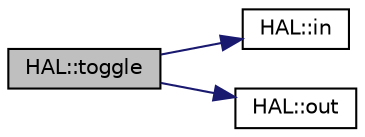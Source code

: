 digraph "HAL::toggle"
{
  edge [fontname="Helvetica",fontsize="10",labelfontname="Helvetica",labelfontsize="10"];
  node [fontname="Helvetica",fontsize="10",shape=record];
  rankdir="LR";
  Node1 [label="HAL::toggle",height=0.2,width=0.4,color="black", fillcolor="grey75", style="filled" fontcolor="black"];
  Node1 -> Node2 [color="midnightblue",fontsize="10",style="solid",fontname="Helvetica"];
  Node2 [label="HAL::in",height=0.2,width=0.4,color="black", fillcolor="white", style="filled",URL="$class_h_a_l.html#ac8f92254b23b94d7b424cdcaccc9981a"];
  Node1 -> Node3 [color="midnightblue",fontsize="10",style="solid",fontname="Helvetica"];
  Node3 [label="HAL::out",height=0.2,width=0.4,color="black", fillcolor="white", style="filled",URL="$class_h_a_l.html#a276e92a943c7a0fa833d61c8181cc5cd"];
}
